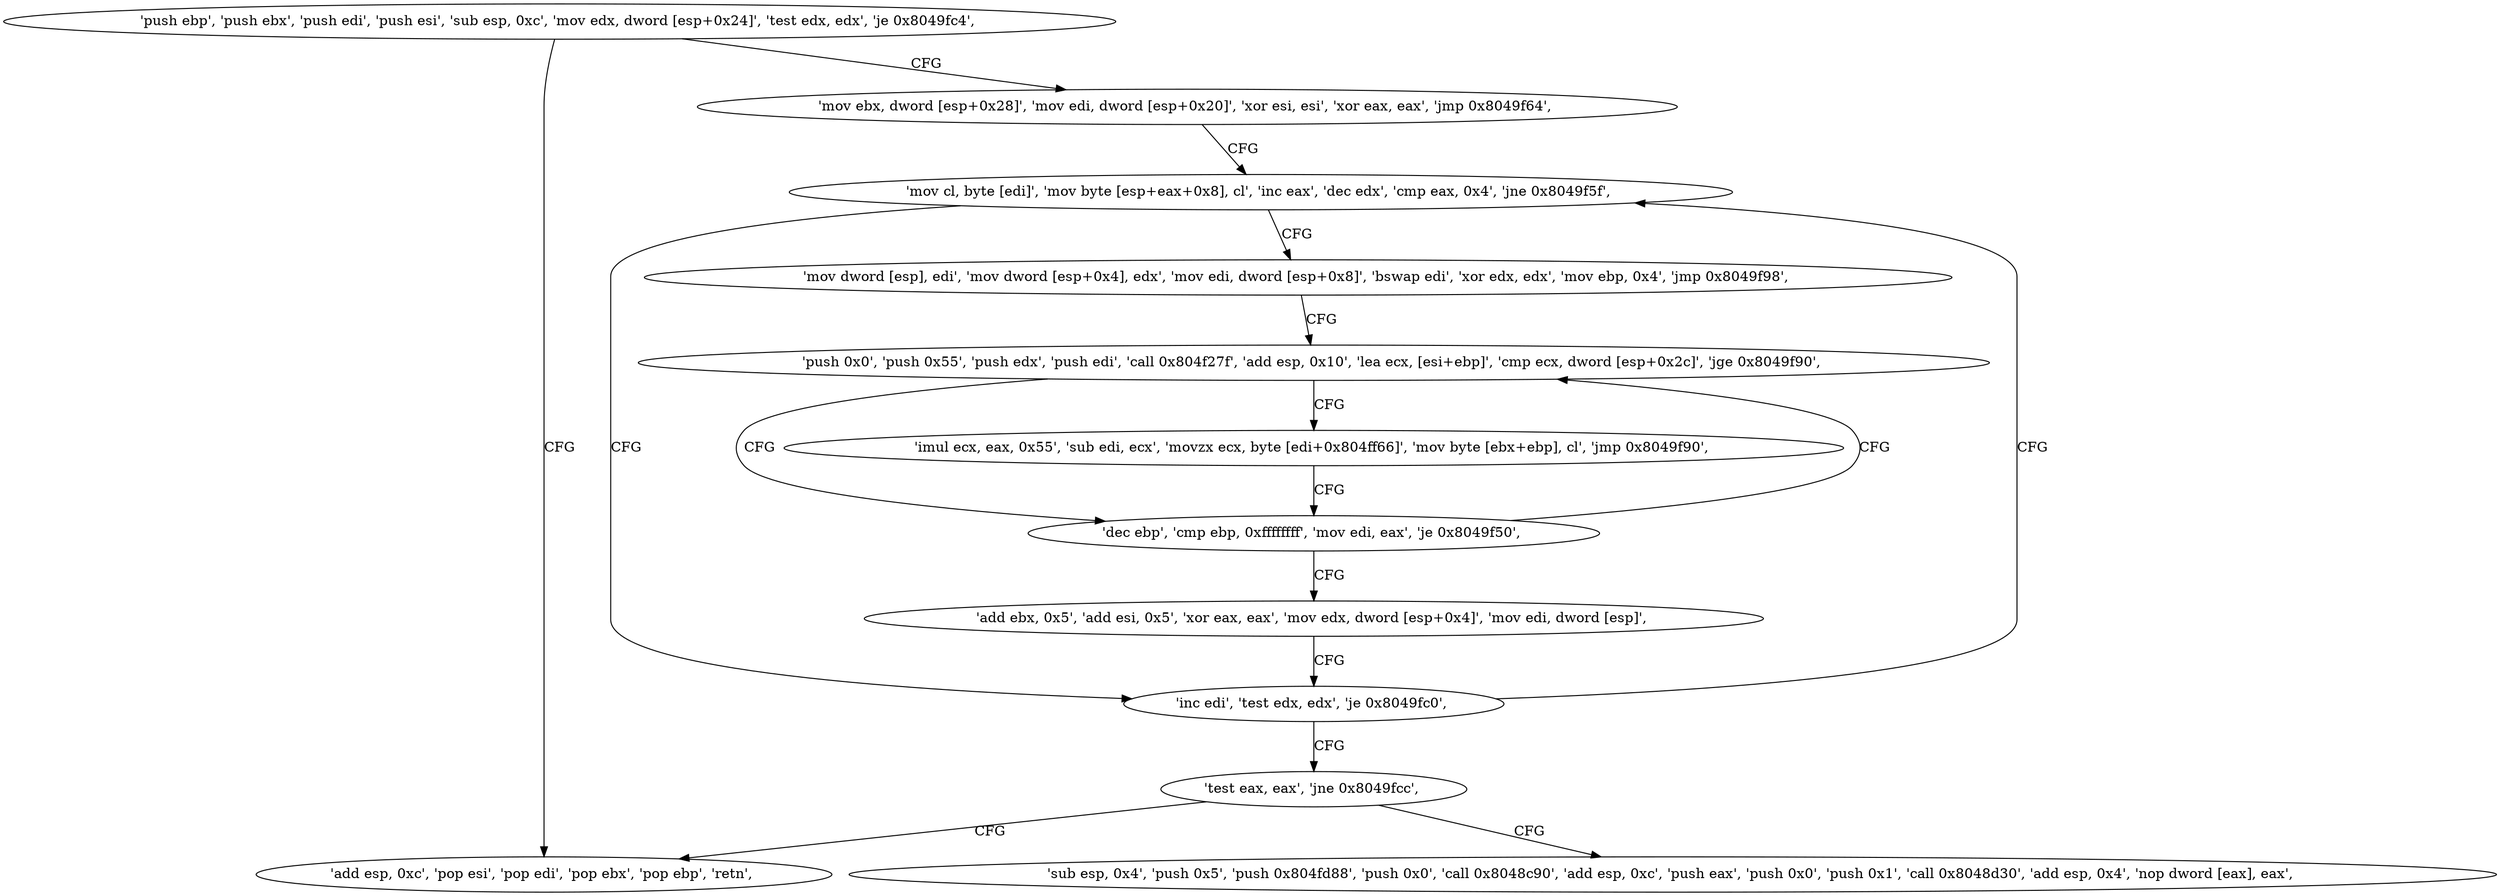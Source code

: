 digraph "func" {
"134520608" [label = "'push ebp', 'push ebx', 'push edi', 'push esi', 'sub esp, 0xc', 'mov edx, dword [esp+0x24]', 'test edx, edx', 'je 0x8049fc4', " ]
"134520772" [label = "'add esp, 0xc', 'pop esi', 'pop edi', 'pop ebx', 'pop ebp', 'retn', " ]
"134520627" [label = "'mov ebx, dword [esp+0x28]', 'mov edi, dword [esp+0x20]', 'xor esi, esi', 'xor eax, eax', 'jmp 0x8049f64', " ]
"134520676" [label = "'mov cl, byte [edi]', 'mov byte [esp+eax+0x8], cl', 'inc eax', 'dec edx', 'cmp eax, 0x4', 'jne 0x8049f5f', " ]
"134520671" [label = "'inc edi', 'test edx, edx', 'je 0x8049fc0', " ]
"134520689" [label = "'mov dword [esp], edi', 'mov dword [esp+0x4], edx', 'mov edi, dword [esp+0x8]', 'bswap edi', 'xor edx, edx', 'mov ebp, 0x4', 'jmp 0x8049f98', " ]
"134520768" [label = "'test eax, eax', 'jne 0x8049fcc', " ]
"134520728" [label = "'push 0x0', 'push 0x55', 'push edx', 'push edi', 'call 0x804f27f', 'add esp, 0x10', 'lea ecx, [esi+ebp]', 'cmp ecx, dword [esp+0x2c]', 'jge 0x8049f90', " ]
"134520780" [label = "'sub esp, 0x4', 'push 0x5', 'push 0x804fd88', 'push 0x0', 'call 0x8048c90', 'add esp, 0xc', 'push eax', 'push 0x0', 'push 0x1', 'call 0x8048d30', 'add esp, 0x4', 'nop dword [eax], eax', " ]
"134520720" [label = "'dec ebp', 'cmp ebp, 0xffffffff', 'mov edi, eax', 'je 0x8049f50', " ]
"134520751" [label = "'imul ecx, eax, 0x55', 'sub edi, ecx', 'movzx ecx, byte [edi+0x804ff66]', 'mov byte [ebx+ebp], cl', 'jmp 0x8049f90', " ]
"134520656" [label = "'add ebx, 0x5', 'add esi, 0x5', 'xor eax, eax', 'mov edx, dword [esp+0x4]', 'mov edi, dword [esp]', " ]
"134520608" -> "134520772" [ label = "CFG" ]
"134520608" -> "134520627" [ label = "CFG" ]
"134520627" -> "134520676" [ label = "CFG" ]
"134520676" -> "134520671" [ label = "CFG" ]
"134520676" -> "134520689" [ label = "CFG" ]
"134520671" -> "134520768" [ label = "CFG" ]
"134520671" -> "134520676" [ label = "CFG" ]
"134520689" -> "134520728" [ label = "CFG" ]
"134520768" -> "134520780" [ label = "CFG" ]
"134520768" -> "134520772" [ label = "CFG" ]
"134520728" -> "134520720" [ label = "CFG" ]
"134520728" -> "134520751" [ label = "CFG" ]
"134520720" -> "134520656" [ label = "CFG" ]
"134520720" -> "134520728" [ label = "CFG" ]
"134520751" -> "134520720" [ label = "CFG" ]
"134520656" -> "134520671" [ label = "CFG" ]
}
